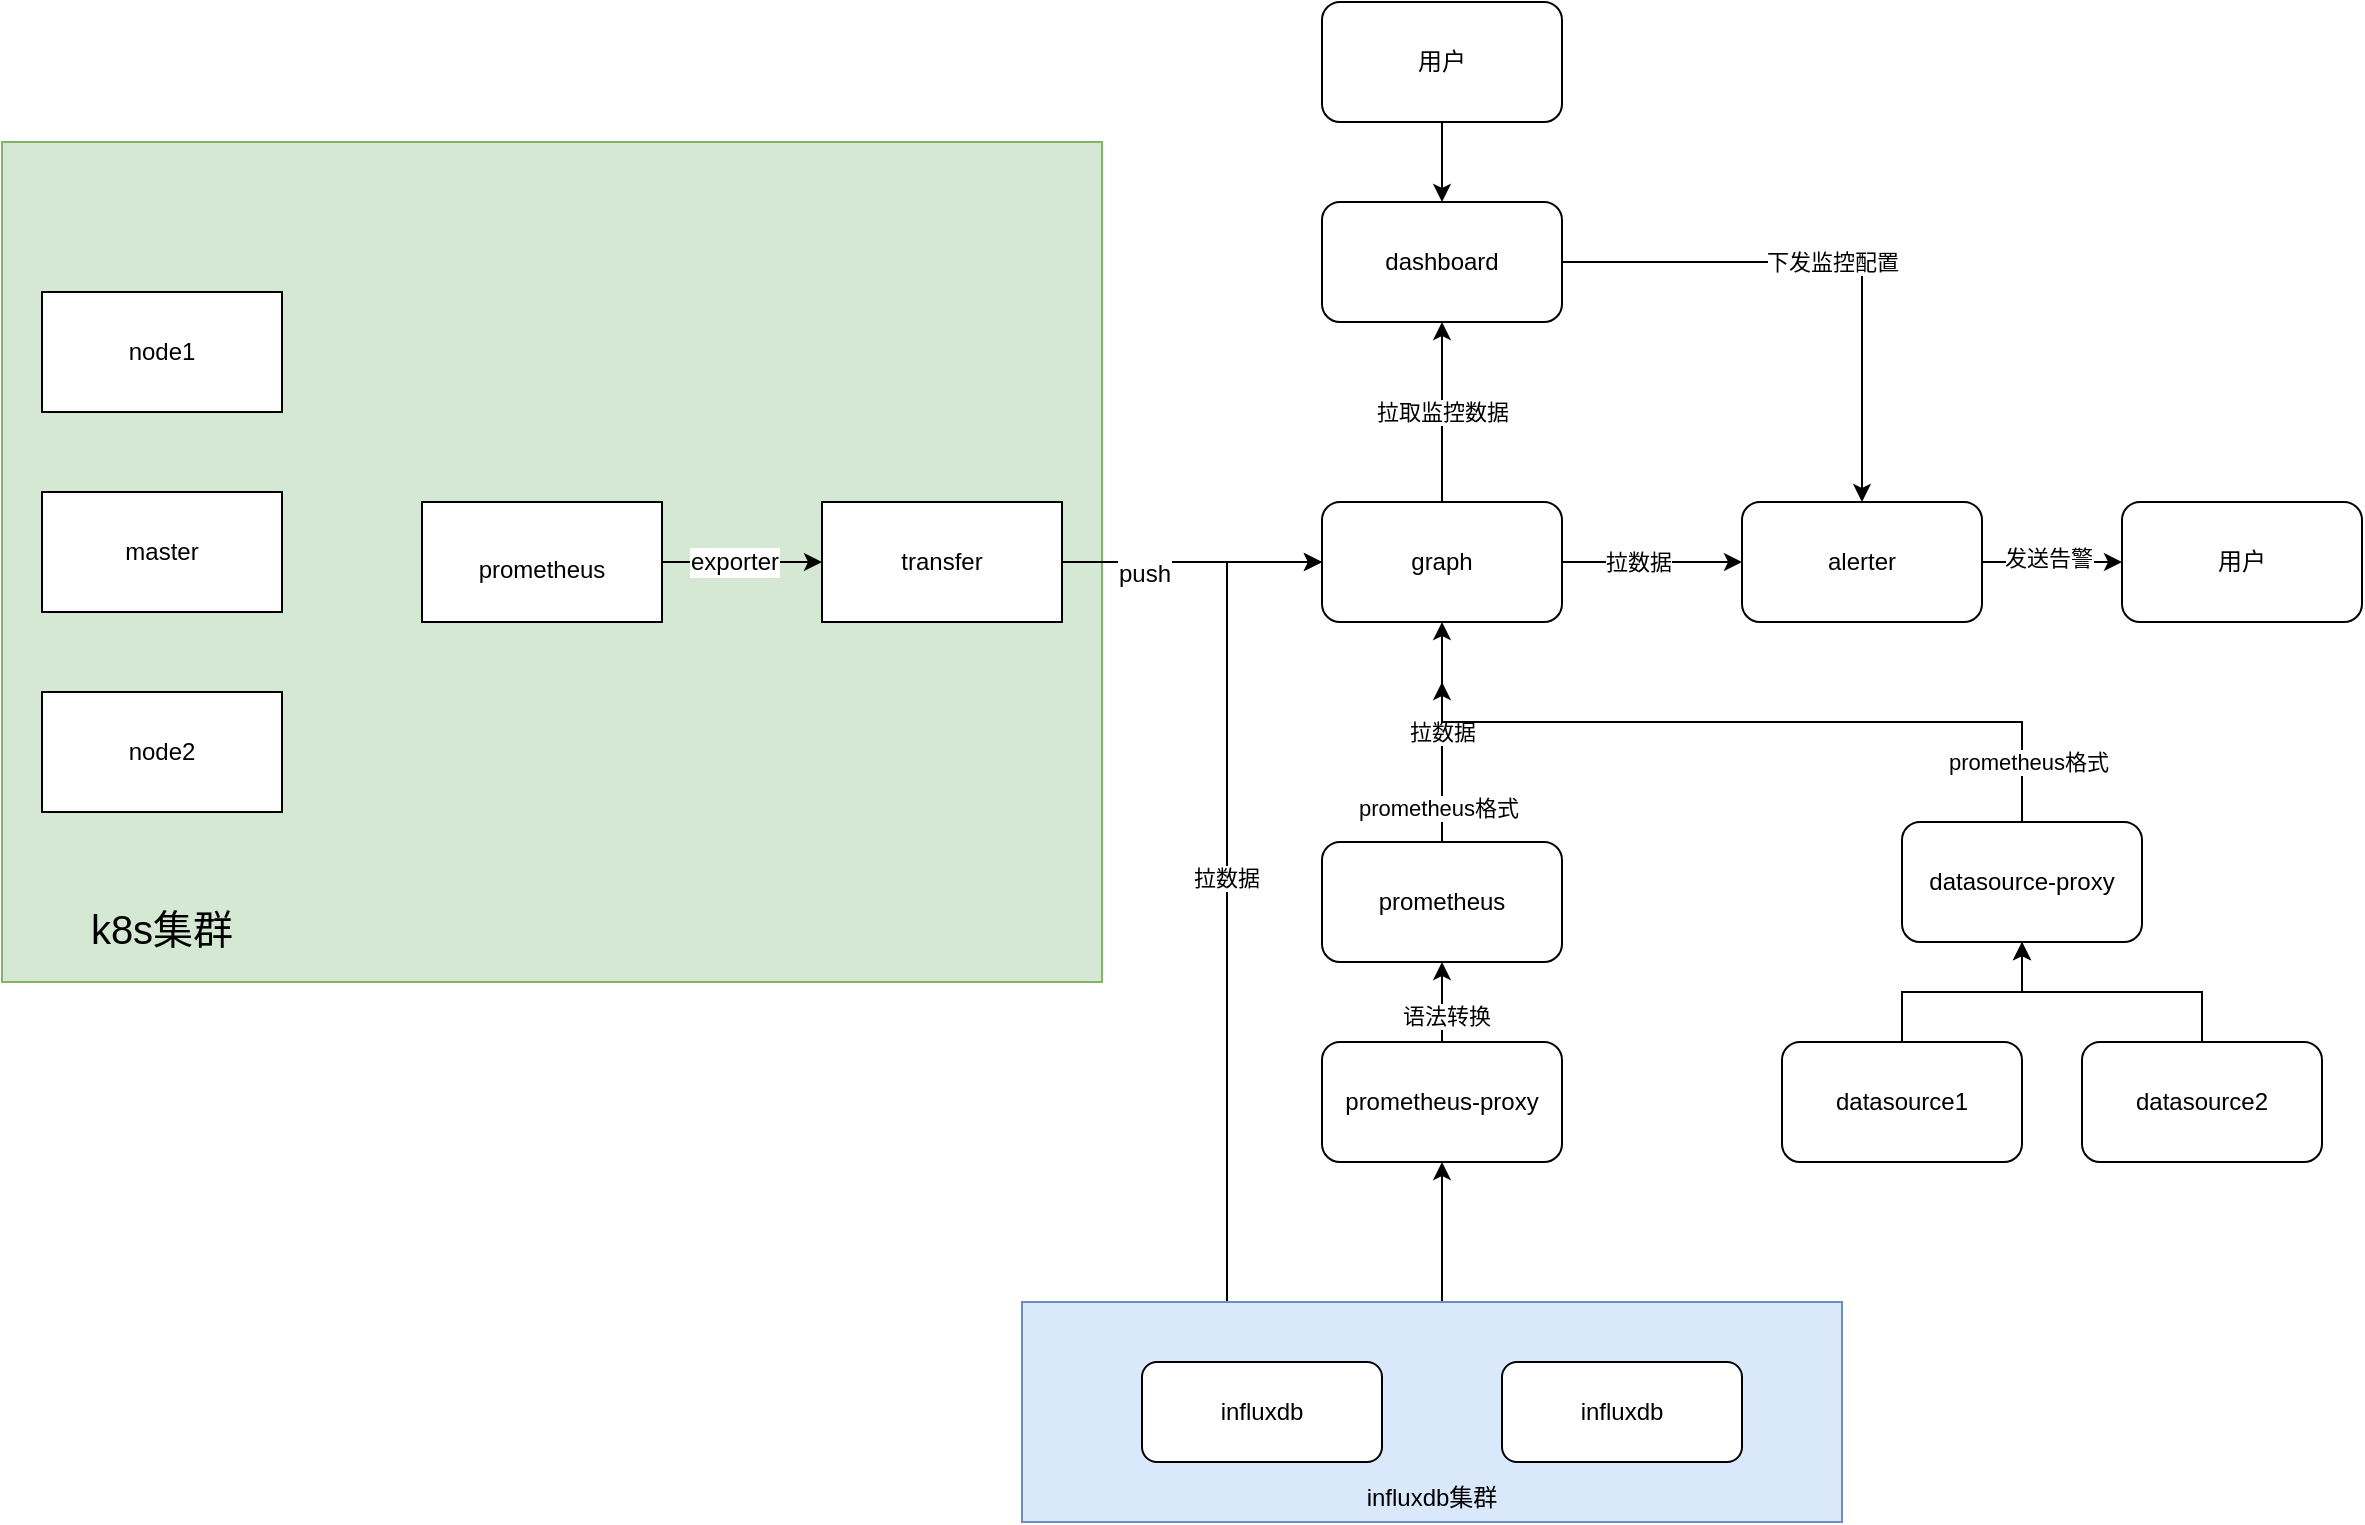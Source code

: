 <mxfile version="20.8.18" type="github">
  <diagram id="jUWqlEmEsAWR3qF8ODpq" name="第 1 页">
    <mxGraphModel dx="1650" dy="544" grid="1" gridSize="10" guides="1" tooltips="1" connect="1" arrows="1" fold="1" page="1" pageScale="1" pageWidth="827" pageHeight="1169" math="0" shadow="0">
      <root>
        <mxCell id="0" />
        <mxCell id="1" parent="0" />
        <mxCell id="voRtTwLC1918llqAot6V-5" value="" style="group" parent="1" vertex="1" connectable="0">
          <mxGeometry x="-390" y="225" width="530" height="360" as="geometry" />
        </mxCell>
        <mxCell id="voRtTwLC1918llqAot6V-6" value="" style="rounded=0;whiteSpace=wrap;html=1;direction=south;fillColor=#d5e8d4;strokeColor=#82b366;" parent="voRtTwLC1918llqAot6V-5" vertex="1">
          <mxGeometry x="-20" y="-75" width="550" height="420" as="geometry" />
        </mxCell>
        <mxCell id="voRtTwLC1918llqAot6V-2" value="node1" style="rounded=0;whiteSpace=wrap;html=1;" parent="voRtTwLC1918llqAot6V-5" vertex="1">
          <mxGeometry width="120" height="60" as="geometry" />
        </mxCell>
        <mxCell id="voRtTwLC1918llqAot6V-3" value="master" style="rounded=0;whiteSpace=wrap;html=1;" parent="voRtTwLC1918llqAot6V-5" vertex="1">
          <mxGeometry y="100" width="120" height="60" as="geometry" />
        </mxCell>
        <mxCell id="voRtTwLC1918llqAot6V-4" value="node2" style="rounded=0;whiteSpace=wrap;html=1;" parent="voRtTwLC1918llqAot6V-5" vertex="1">
          <mxGeometry y="200" width="120" height="60" as="geometry" />
        </mxCell>
        <mxCell id="voRtTwLC1918llqAot6V-9" value="&lt;font style=&quot;font-size: 20px;&quot;&gt;k8s集群&lt;/font&gt;" style="text;html=1;strokeColor=none;fillColor=none;align=center;verticalAlign=middle;whiteSpace=wrap;rounded=0;" parent="voRtTwLC1918llqAot6V-5" vertex="1">
          <mxGeometry x="10" y="296" width="100" height="44" as="geometry" />
        </mxCell>
        <mxCell id="voRtTwLC1918llqAot6V-11" value="&lt;font style=&quot;font-size: 12px;&quot;&gt;prometheus&lt;/font&gt;" style="rounded=0;whiteSpace=wrap;html=1;fontSize=20;" parent="voRtTwLC1918llqAot6V-5" vertex="1">
          <mxGeometry x="190" y="105" width="120" height="60" as="geometry" />
        </mxCell>
        <mxCell id="voRtTwLC1918llqAot6V-1" value="transfer" style="rounded=0;whiteSpace=wrap;html=1;" parent="voRtTwLC1918llqAot6V-5" vertex="1">
          <mxGeometry x="390" y="105" width="120" height="60" as="geometry" />
        </mxCell>
        <mxCell id="voRtTwLC1918llqAot6V-12" value="" style="edgeStyle=orthogonalEdgeStyle;rounded=0;orthogonalLoop=1;jettySize=auto;html=1;fontSize=20;" parent="voRtTwLC1918llqAot6V-5" source="voRtTwLC1918llqAot6V-11" target="voRtTwLC1918llqAot6V-1" edge="1">
          <mxGeometry relative="1" as="geometry" />
        </mxCell>
        <mxCell id="voRtTwLC1918llqAot6V-17" value="exporter" style="edgeLabel;html=1;align=center;verticalAlign=middle;resizable=0;points=[];fontSize=12;" parent="voRtTwLC1918llqAot6V-12" vertex="1" connectable="0">
          <mxGeometry x="-0.114" relative="1" as="geometry">
            <mxPoint as="offset" />
          </mxGeometry>
        </mxCell>
        <mxCell id="B2P0yWYkD3pAh-6pQ9Ea-43" value="" style="edgeStyle=orthogonalEdgeStyle;rounded=0;orthogonalLoop=1;jettySize=auto;html=1;" parent="1" source="B2P0yWYkD3pAh-6pQ9Ea-41" target="B2P0yWYkD3pAh-6pQ9Ea-13" edge="1">
          <mxGeometry relative="1" as="geometry">
            <Array as="points">
              <mxPoint x="310" y="700" />
              <mxPoint x="310" y="700" />
            </Array>
          </mxGeometry>
        </mxCell>
        <mxCell id="B2P0yWYkD3pAh-6pQ9Ea-49" style="edgeStyle=orthogonalEdgeStyle;rounded=0;orthogonalLoop=1;jettySize=auto;html=1;exitX=0.25;exitY=0;exitDx=0;exitDy=0;entryX=0;entryY=0.5;entryDx=0;entryDy=0;" parent="1" source="B2P0yWYkD3pAh-6pQ9Ea-41" target="B2P0yWYkD3pAh-6pQ9Ea-2" edge="1">
          <mxGeometry relative="1" as="geometry" />
        </mxCell>
        <mxCell id="B2P0yWYkD3pAh-6pQ9Ea-50" value="拉数据" style="edgeLabel;html=1;align=center;verticalAlign=middle;resizable=0;points=[];" parent="B2P0yWYkD3pAh-6pQ9Ea-49" vertex="1" connectable="0">
          <mxGeometry x="0.019" y="1" relative="1" as="geometry">
            <mxPoint as="offset" />
          </mxGeometry>
        </mxCell>
        <mxCell id="B2P0yWYkD3pAh-6pQ9Ea-41" value="&lt;br&gt;&lt;br&gt;&lt;br&gt;&lt;br&gt;&lt;br&gt;&lt;br&gt;influxdb集群" style="rounded=0;whiteSpace=wrap;html=1;fillColor=#dae8fc;strokeColor=#6c8ebf;" parent="1" vertex="1">
          <mxGeometry x="100" y="730" width="410" height="110" as="geometry" />
        </mxCell>
        <mxCell id="B2P0yWYkD3pAh-6pQ9Ea-5" value="下发监控配置" style="edgeStyle=orthogonalEdgeStyle;rounded=0;orthogonalLoop=1;jettySize=auto;html=1;entryX=0.5;entryY=0;entryDx=0;entryDy=0;" parent="1" source="B2P0yWYkD3pAh-6pQ9Ea-1" target="B2P0yWYkD3pAh-6pQ9Ea-3" edge="1">
          <mxGeometry relative="1" as="geometry" />
        </mxCell>
        <mxCell id="B2P0yWYkD3pAh-6pQ9Ea-1" value="dashboard" style="rounded=1;whiteSpace=wrap;html=1;" parent="1" vertex="1">
          <mxGeometry x="250" y="180" width="120" height="60" as="geometry" />
        </mxCell>
        <mxCell id="B2P0yWYkD3pAh-6pQ9Ea-6" value="拉取监控数据" style="edgeStyle=orthogonalEdgeStyle;rounded=0;orthogonalLoop=1;jettySize=auto;html=1;entryX=0.5;entryY=1;entryDx=0;entryDy=0;" parent="1" source="B2P0yWYkD3pAh-6pQ9Ea-2" target="B2P0yWYkD3pAh-6pQ9Ea-1" edge="1">
          <mxGeometry relative="1" as="geometry" />
        </mxCell>
        <mxCell id="B2P0yWYkD3pAh-6pQ9Ea-22" value="" style="edgeStyle=orthogonalEdgeStyle;rounded=0;orthogonalLoop=1;jettySize=auto;html=1;" parent="1" source="B2P0yWYkD3pAh-6pQ9Ea-2" target="B2P0yWYkD3pAh-6pQ9Ea-3" edge="1">
          <mxGeometry relative="1" as="geometry" />
        </mxCell>
        <mxCell id="B2P0yWYkD3pAh-6pQ9Ea-23" value="拉数据" style="edgeLabel;html=1;align=center;verticalAlign=middle;resizable=0;points=[];" parent="B2P0yWYkD3pAh-6pQ9Ea-22" vertex="1" connectable="0">
          <mxGeometry x="-0.156" relative="1" as="geometry">
            <mxPoint as="offset" />
          </mxGeometry>
        </mxCell>
        <mxCell id="B2P0yWYkD3pAh-6pQ9Ea-2" value="graph" style="rounded=1;whiteSpace=wrap;html=1;" parent="1" vertex="1">
          <mxGeometry x="250" y="330" width="120" height="60" as="geometry" />
        </mxCell>
        <mxCell id="B2P0yWYkD3pAh-6pQ9Ea-53" value="" style="edgeStyle=orthogonalEdgeStyle;rounded=0;orthogonalLoop=1;jettySize=auto;html=1;" parent="1" source="B2P0yWYkD3pAh-6pQ9Ea-3" target="B2P0yWYkD3pAh-6pQ9Ea-52" edge="1">
          <mxGeometry relative="1" as="geometry" />
        </mxCell>
        <mxCell id="B2P0yWYkD3pAh-6pQ9Ea-56" value="发送告警" style="edgeLabel;html=1;align=center;verticalAlign=middle;resizable=0;points=[];" parent="B2P0yWYkD3pAh-6pQ9Ea-53" vertex="1" connectable="0">
          <mxGeometry x="-0.066" y="2" relative="1" as="geometry">
            <mxPoint as="offset" />
          </mxGeometry>
        </mxCell>
        <mxCell id="B2P0yWYkD3pAh-6pQ9Ea-3" value="alerter" style="rounded=1;whiteSpace=wrap;html=1;" parent="1" vertex="1">
          <mxGeometry x="460" y="330" width="120" height="60" as="geometry" />
        </mxCell>
        <mxCell id="B2P0yWYkD3pAh-6pQ9Ea-9" value="拉数据" style="edgeStyle=orthogonalEdgeStyle;rounded=0;orthogonalLoop=1;jettySize=auto;html=1;" parent="1" source="B2P0yWYkD3pAh-6pQ9Ea-7" target="B2P0yWYkD3pAh-6pQ9Ea-2" edge="1">
          <mxGeometry relative="1" as="geometry" />
        </mxCell>
        <mxCell id="B2P0yWYkD3pAh-6pQ9Ea-16" value="prometheus格式" style="edgeLabel;html=1;align=center;verticalAlign=middle;resizable=0;points=[];" parent="B2P0yWYkD3pAh-6pQ9Ea-9" vertex="1" connectable="0">
          <mxGeometry x="-0.695" y="2" relative="1" as="geometry">
            <mxPoint as="offset" />
          </mxGeometry>
        </mxCell>
        <mxCell id="B2P0yWYkD3pAh-6pQ9Ea-7" value="prometheus" style="rounded=1;whiteSpace=wrap;html=1;" parent="1" vertex="1">
          <mxGeometry x="250" y="500" width="120" height="60" as="geometry" />
        </mxCell>
        <mxCell id="B2P0yWYkD3pAh-6pQ9Ea-14" value="" style="edgeStyle=orthogonalEdgeStyle;rounded=0;orthogonalLoop=1;jettySize=auto;html=1;" parent="1" source="B2P0yWYkD3pAh-6pQ9Ea-13" target="B2P0yWYkD3pAh-6pQ9Ea-7" edge="1">
          <mxGeometry relative="1" as="geometry" />
        </mxCell>
        <mxCell id="B2P0yWYkD3pAh-6pQ9Ea-15" value="语法转换" style="edgeLabel;html=1;align=center;verticalAlign=middle;resizable=0;points=[];" parent="B2P0yWYkD3pAh-6pQ9Ea-14" vertex="1" connectable="0">
          <mxGeometry x="-0.333" y="-2" relative="1" as="geometry">
            <mxPoint as="offset" />
          </mxGeometry>
        </mxCell>
        <mxCell id="B2P0yWYkD3pAh-6pQ9Ea-13" value="prometheus-proxy" style="rounded=1;whiteSpace=wrap;html=1;" parent="1" vertex="1">
          <mxGeometry x="250" y="600" width="120" height="60" as="geometry" />
        </mxCell>
        <mxCell id="B2P0yWYkD3pAh-6pQ9Ea-31" style="edgeStyle=orthogonalEdgeStyle;rounded=0;orthogonalLoop=1;jettySize=auto;html=1;" parent="1" source="B2P0yWYkD3pAh-6pQ9Ea-29" edge="1">
          <mxGeometry relative="1" as="geometry">
            <mxPoint x="310.0" y="420" as="targetPoint" />
            <Array as="points">
              <mxPoint x="600" y="440" />
              <mxPoint x="310" y="440" />
            </Array>
          </mxGeometry>
        </mxCell>
        <mxCell id="B2P0yWYkD3pAh-6pQ9Ea-51" value="prometheus格式" style="edgeLabel;html=1;align=center;verticalAlign=middle;resizable=0;points=[];" parent="B2P0yWYkD3pAh-6pQ9Ea-31" vertex="1" connectable="0">
          <mxGeometry x="-0.838" y="-3" relative="1" as="geometry">
            <mxPoint y="-1" as="offset" />
          </mxGeometry>
        </mxCell>
        <mxCell id="B2P0yWYkD3pAh-6pQ9Ea-29" value="datasource-proxy" style="rounded=1;whiteSpace=wrap;html=1;" parent="1" vertex="1">
          <mxGeometry x="540" y="490" width="120" height="60" as="geometry" />
        </mxCell>
        <mxCell id="B2P0yWYkD3pAh-6pQ9Ea-36" style="edgeStyle=orthogonalEdgeStyle;rounded=0;orthogonalLoop=1;jettySize=auto;html=1;entryX=0.5;entryY=1;entryDx=0;entryDy=0;" parent="1" source="B2P0yWYkD3pAh-6pQ9Ea-33" target="B2P0yWYkD3pAh-6pQ9Ea-29" edge="1">
          <mxGeometry relative="1" as="geometry" />
        </mxCell>
        <mxCell id="B2P0yWYkD3pAh-6pQ9Ea-33" value="datasource1" style="rounded=1;whiteSpace=wrap;html=1;" parent="1" vertex="1">
          <mxGeometry x="480" y="600" width="120" height="60" as="geometry" />
        </mxCell>
        <mxCell id="B2P0yWYkD3pAh-6pQ9Ea-37" style="edgeStyle=orthogonalEdgeStyle;rounded=0;orthogonalLoop=1;jettySize=auto;html=1;" parent="1" source="B2P0yWYkD3pAh-6pQ9Ea-34" target="B2P0yWYkD3pAh-6pQ9Ea-29" edge="1">
          <mxGeometry relative="1" as="geometry" />
        </mxCell>
        <mxCell id="B2P0yWYkD3pAh-6pQ9Ea-34" value="datasource2" style="rounded=1;whiteSpace=wrap;html=1;" parent="1" vertex="1">
          <mxGeometry x="630" y="600" width="120" height="60" as="geometry" />
        </mxCell>
        <mxCell id="B2P0yWYkD3pAh-6pQ9Ea-40" value="" style="group" parent="1" vertex="1" connectable="0">
          <mxGeometry x="160" y="760" width="300" height="50" as="geometry" />
        </mxCell>
        <mxCell id="B2P0yWYkD3pAh-6pQ9Ea-24" value="influxdb" style="rounded=1;whiteSpace=wrap;html=1;container=0;" parent="B2P0yWYkD3pAh-6pQ9Ea-40" vertex="1">
          <mxGeometry width="120" height="50" as="geometry" />
        </mxCell>
        <mxCell id="B2P0yWYkD3pAh-6pQ9Ea-26" value="influxdb" style="rounded=1;whiteSpace=wrap;html=1;container=0;" parent="B2P0yWYkD3pAh-6pQ9Ea-40" vertex="1">
          <mxGeometry x="180" width="120" height="50" as="geometry" />
        </mxCell>
        <mxCell id="B2P0yWYkD3pAh-6pQ9Ea-52" value="用户" style="rounded=1;whiteSpace=wrap;html=1;" parent="1" vertex="1">
          <mxGeometry x="650" y="330" width="120" height="60" as="geometry" />
        </mxCell>
        <mxCell id="B2P0yWYkD3pAh-6pQ9Ea-55" value="" style="edgeStyle=orthogonalEdgeStyle;rounded=0;orthogonalLoop=1;jettySize=auto;html=1;" parent="1" source="B2P0yWYkD3pAh-6pQ9Ea-54" target="B2P0yWYkD3pAh-6pQ9Ea-1" edge="1">
          <mxGeometry relative="1" as="geometry" />
        </mxCell>
        <mxCell id="B2P0yWYkD3pAh-6pQ9Ea-54" value="用户" style="rounded=1;whiteSpace=wrap;html=1;" parent="1" vertex="1">
          <mxGeometry x="250" y="80" width="120" height="60" as="geometry" />
        </mxCell>
        <mxCell id="voRtTwLC1918llqAot6V-8" value="" style="edgeStyle=orthogonalEdgeStyle;rounded=0;orthogonalLoop=1;jettySize=auto;html=1;" parent="1" source="voRtTwLC1918llqAot6V-1" target="B2P0yWYkD3pAh-6pQ9Ea-2" edge="1">
          <mxGeometry relative="1" as="geometry" />
        </mxCell>
        <mxCell id="voRtTwLC1918llqAot6V-10" value="&lt;font style=&quot;font-size: 12px;&quot;&gt;push&lt;/font&gt;" style="edgeLabel;html=1;align=center;verticalAlign=middle;resizable=0;points=[];fontSize=20;" parent="voRtTwLC1918llqAot6V-8" vertex="1" connectable="0">
          <mxGeometry x="-0.376" y="-2" relative="1" as="geometry">
            <mxPoint as="offset" />
          </mxGeometry>
        </mxCell>
      </root>
    </mxGraphModel>
  </diagram>
</mxfile>
